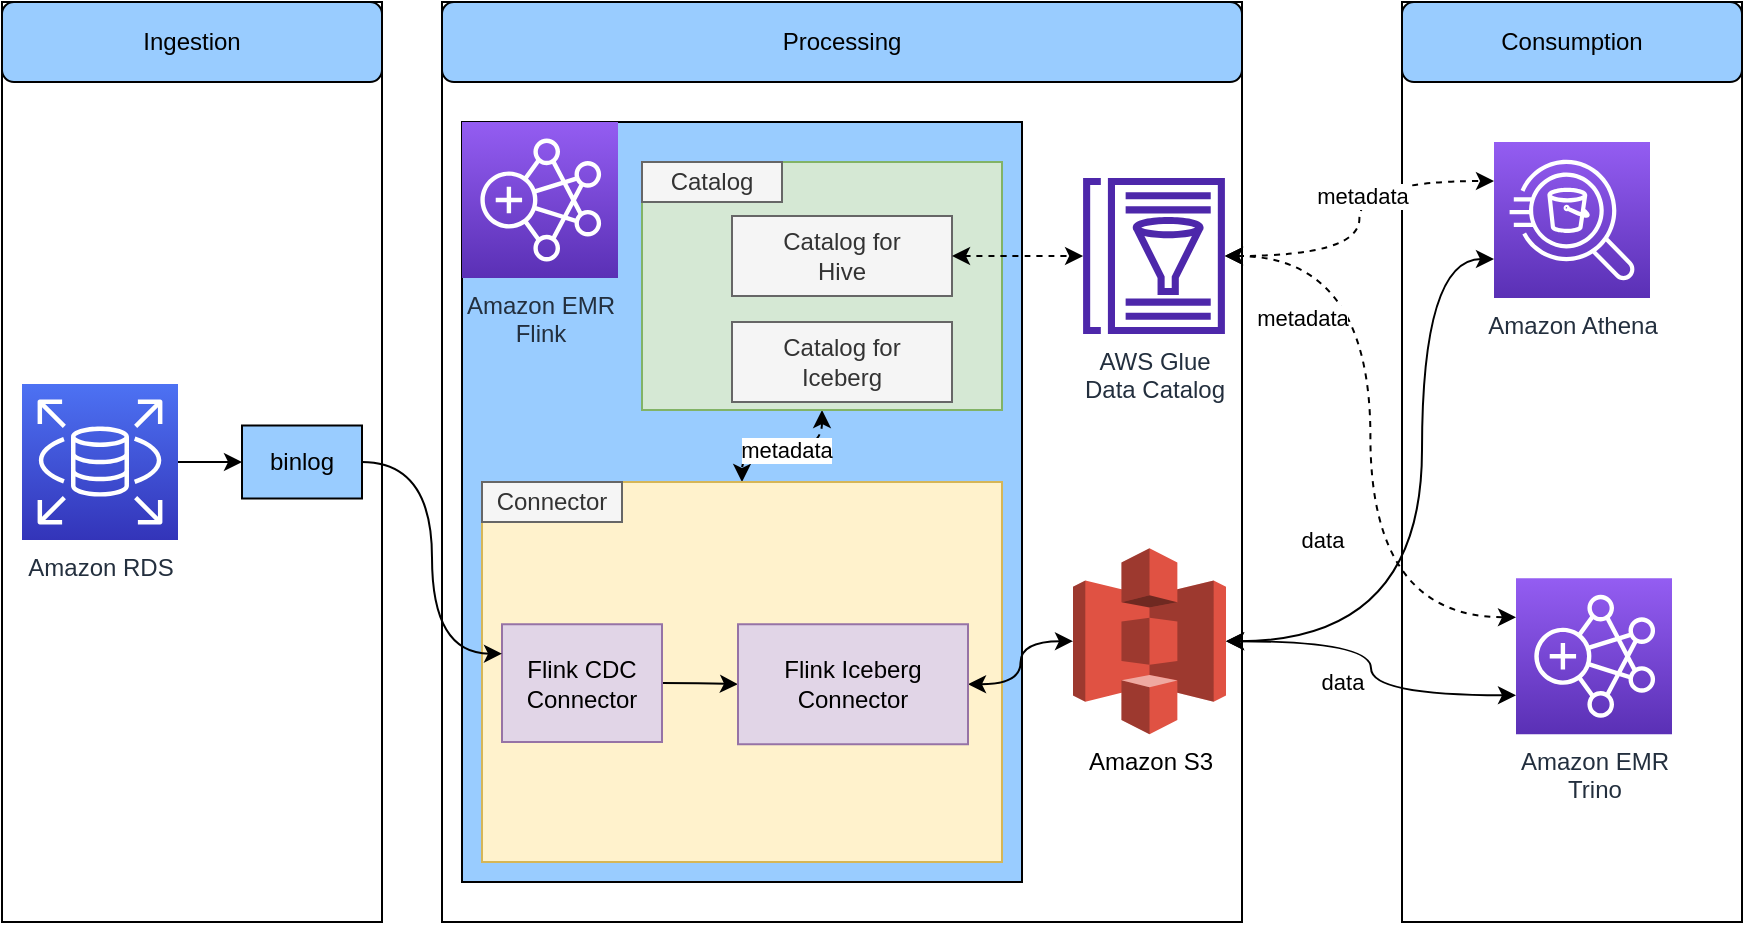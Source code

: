 <mxfile version="20.7.4" type="github">
  <diagram id="Cd5y1kNHd57_tZJnAyKG" name="Page-1">
    <mxGraphModel dx="1050" dy="509" grid="1" gridSize="10" guides="1" tooltips="1" connect="1" arrows="1" fold="1" page="1" pageScale="1" pageWidth="827" pageHeight="1169" math="0" shadow="0">
      <root>
        <mxCell id="0" />
        <mxCell id="1" parent="0" />
        <mxCell id="iWle3xQhp5_1chdFoBKP-1" value="" style="rounded=0;whiteSpace=wrap;html=1;" parent="1" vertex="1">
          <mxGeometry x="290" y="140" width="400" height="460" as="geometry" />
        </mxCell>
        <mxCell id="iWle3xQhp5_1chdFoBKP-2" value="" style="rounded=0;whiteSpace=wrap;html=1;" parent="1" vertex="1">
          <mxGeometry x="770" y="140" width="170" height="460" as="geometry" />
        </mxCell>
        <mxCell id="iWle3xQhp5_1chdFoBKP-3" value="" style="rounded=0;whiteSpace=wrap;html=1;" parent="1" vertex="1">
          <mxGeometry x="70" y="140" width="190" height="460" as="geometry" />
        </mxCell>
        <mxCell id="iWle3xQhp5_1chdFoBKP-4" style="edgeStyle=orthogonalEdgeStyle;curved=1;orthogonalLoop=1;jettySize=auto;html=1;exitX=1;exitY=0.5;exitDx=0;exitDy=0;exitPerimeter=0;entryX=0;entryY=0.5;entryDx=0;entryDy=0;" parent="1" source="iWle3xQhp5_1chdFoBKP-5" target="iWle3xQhp5_1chdFoBKP-22" edge="1">
          <mxGeometry relative="1" as="geometry" />
        </mxCell>
        <mxCell id="iWle3xQhp5_1chdFoBKP-5" value="Amazon RDS" style="sketch=0;points=[[0,0,0],[0.25,0,0],[0.5,0,0],[0.75,0,0],[1,0,0],[0,1,0],[0.25,1,0],[0.5,1,0],[0.75,1,0],[1,1,0],[0,0.25,0],[0,0.5,0],[0,0.75,0],[1,0.25,0],[1,0.5,0],[1,0.75,0]];outlineConnect=0;fontColor=#232F3E;gradientColor=#4D72F3;gradientDirection=north;fillColor=#3334B9;strokeColor=#ffffff;dashed=0;verticalLabelPosition=bottom;verticalAlign=top;align=center;html=1;fontSize=12;fontStyle=0;aspect=fixed;shape=mxgraph.aws4.resourceIcon;resIcon=mxgraph.aws4.rds;" parent="1" vertex="1">
          <mxGeometry x="80" y="331" width="78" height="78" as="geometry" />
        </mxCell>
        <mxCell id="iWle3xQhp5_1chdFoBKP-6" value="Amazon Athena" style="sketch=0;points=[[0,0,0],[0.25,0,0],[0.5,0,0],[0.75,0,0],[1,0,0],[0,1,0],[0.25,1,0],[0.5,1,0],[0.75,1,0],[1,1,0],[0,0.25,0],[0,0.5,0],[0,0.75,0],[1,0.25,0],[1,0.5,0],[1,0.75,0]];outlineConnect=0;fontColor=#232F3E;gradientColor=#945DF2;gradientDirection=north;fillColor=#5A30B5;strokeColor=#ffffff;dashed=0;verticalLabelPosition=bottom;verticalAlign=top;align=center;html=1;fontSize=12;fontStyle=0;aspect=fixed;shape=mxgraph.aws4.resourceIcon;resIcon=mxgraph.aws4.athena;" parent="1" vertex="1">
          <mxGeometry x="816" y="210" width="78" height="78" as="geometry" />
        </mxCell>
        <mxCell id="iWle3xQhp5_1chdFoBKP-7" value="Amazon EMR&lt;br&gt;Trino" style="sketch=0;points=[[0,0,0],[0.25,0,0],[0.5,0,0],[0.75,0,0],[1,0,0],[0,1,0],[0.25,1,0],[0.5,1,0],[0.75,1,0],[1,1,0],[0,0.25,0],[0,0.5,0],[0,0.75,0],[1,0.25,0],[1,0.5,0],[1,0.75,0]];outlineConnect=0;fontColor=#232F3E;gradientColor=#945DF2;gradientDirection=north;fillColor=#5A30B5;strokeColor=#ffffff;dashed=0;verticalLabelPosition=bottom;verticalAlign=top;align=center;html=1;fontSize=12;fontStyle=0;aspect=fixed;shape=mxgraph.aws4.resourceIcon;resIcon=mxgraph.aws4.emr;" parent="1" vertex="1">
          <mxGeometry x="827" y="428.13" width="78" height="78" as="geometry" />
        </mxCell>
        <mxCell id="iWle3xQhp5_1chdFoBKP-8" value="Ingestion" style="rounded=1;whiteSpace=wrap;html=1;fillColor=#99CCFF;" parent="1" vertex="1">
          <mxGeometry x="70" y="140" width="190" height="40" as="geometry" />
        </mxCell>
        <mxCell id="iWle3xQhp5_1chdFoBKP-9" value="Processing" style="rounded=1;whiteSpace=wrap;html=1;fillColor=#99CCFF;" parent="1" vertex="1">
          <mxGeometry x="290" y="140" width="400" height="40" as="geometry" />
        </mxCell>
        <mxCell id="iWle3xQhp5_1chdFoBKP-10" style="edgeStyle=orthogonalEdgeStyle;curved=1;orthogonalLoop=1;jettySize=auto;html=1;entryX=0;entryY=0.25;entryDx=0;entryDy=0;entryPerimeter=0;dashed=1;startArrow=classic;startFill=1;" parent="1" source="iWle3xQhp5_1chdFoBKP-14" target="iWle3xQhp5_1chdFoBKP-6" edge="1">
          <mxGeometry relative="1" as="geometry" />
        </mxCell>
        <mxCell id="iWle3xQhp5_1chdFoBKP-11" value="metadata" style="edgeLabel;html=1;align=center;verticalAlign=middle;resizable=0;points=[];" parent="iWle3xQhp5_1chdFoBKP-10" vertex="1" connectable="0">
          <mxGeometry x="0.233" y="-6" relative="1" as="geometry">
            <mxPoint y="1" as="offset" />
          </mxGeometry>
        </mxCell>
        <mxCell id="iWle3xQhp5_1chdFoBKP-12" style="edgeStyle=orthogonalEdgeStyle;curved=1;orthogonalLoop=1;jettySize=auto;html=1;entryX=0;entryY=0.25;entryDx=0;entryDy=0;entryPerimeter=0;dashed=1;startArrow=classic;startFill=1;" parent="1" source="iWle3xQhp5_1chdFoBKP-14" target="iWle3xQhp5_1chdFoBKP-7" edge="1">
          <mxGeometry relative="1" as="geometry" />
        </mxCell>
        <mxCell id="iWle3xQhp5_1chdFoBKP-13" value="metadata" style="edgeLabel;html=1;align=center;verticalAlign=middle;resizable=0;points=[];" parent="iWle3xQhp5_1chdFoBKP-12" vertex="1" connectable="0">
          <mxGeometry x="-0.113" y="1" relative="1" as="geometry">
            <mxPoint x="-35" y="-41" as="offset" />
          </mxGeometry>
        </mxCell>
        <mxCell id="iWle3xQhp5_1chdFoBKP-14" value="AWS Glue &lt;br&gt;Data Catalog" style="sketch=0;outlineConnect=0;fontColor=#232F3E;gradientColor=none;fillColor=#4D27AA;strokeColor=none;dashed=0;verticalLabelPosition=bottom;verticalAlign=top;align=center;html=1;fontSize=12;fontStyle=0;aspect=fixed;pointerEvents=1;shape=mxgraph.aws4.glue_data_catalog;" parent="1" vertex="1">
          <mxGeometry x="610" y="228" width="72" height="78" as="geometry" />
        </mxCell>
        <mxCell id="iWle3xQhp5_1chdFoBKP-15" value="" style="rounded=0;whiteSpace=wrap;html=1;fillColor=#99CCFF;" parent="1" vertex="1">
          <mxGeometry x="300" y="200" width="280" height="380" as="geometry" />
        </mxCell>
        <mxCell id="iWle3xQhp5_1chdFoBKP-16" style="edgeStyle=orthogonalEdgeStyle;curved=1;orthogonalLoop=1;jettySize=auto;html=1;entryX=0;entryY=0.75;entryDx=0;entryDy=0;entryPerimeter=0;startArrow=classic;startFill=1;" parent="1" source="iWle3xQhp5_1chdFoBKP-20" target="iWle3xQhp5_1chdFoBKP-6" edge="1">
          <mxGeometry relative="1" as="geometry">
            <Array as="points">
              <mxPoint x="780" y="460" />
              <mxPoint x="780" y="269" />
            </Array>
          </mxGeometry>
        </mxCell>
        <mxCell id="iWle3xQhp5_1chdFoBKP-17" value="data" style="edgeLabel;html=1;align=center;verticalAlign=middle;resizable=0;points=[];" parent="iWle3xQhp5_1chdFoBKP-16" vertex="1" connectable="0">
          <mxGeometry x="-0.754" y="12" relative="1" as="geometry">
            <mxPoint x="8" y="-39" as="offset" />
          </mxGeometry>
        </mxCell>
        <mxCell id="iWle3xQhp5_1chdFoBKP-18" style="edgeStyle=orthogonalEdgeStyle;curved=1;orthogonalLoop=1;jettySize=auto;html=1;entryX=0;entryY=0.75;entryDx=0;entryDy=0;entryPerimeter=0;startArrow=classic;startFill=1;" parent="1" source="iWle3xQhp5_1chdFoBKP-20" target="iWle3xQhp5_1chdFoBKP-7" edge="1">
          <mxGeometry relative="1" as="geometry" />
        </mxCell>
        <mxCell id="iWle3xQhp5_1chdFoBKP-19" value="data" style="edgeLabel;html=1;align=center;verticalAlign=middle;resizable=0;points=[];" parent="iWle3xQhp5_1chdFoBKP-18" vertex="1" connectable="0">
          <mxGeometry x="-0.558" y="-2" relative="1" as="geometry">
            <mxPoint x="20" y="18" as="offset" />
          </mxGeometry>
        </mxCell>
        <mxCell id="iWle3xQhp5_1chdFoBKP-20" value="Amazon S3" style="outlineConnect=0;dashed=0;verticalLabelPosition=bottom;verticalAlign=top;align=center;html=1;shape=mxgraph.aws3.s3;fillColor=#E05243;gradientColor=none;" parent="1" vertex="1">
          <mxGeometry x="605.5" y="413.13" width="76.5" height="93" as="geometry" />
        </mxCell>
        <mxCell id="iWle3xQhp5_1chdFoBKP-21" value="Consumption" style="rounded=1;whiteSpace=wrap;html=1;fillColor=#99CCFF;" parent="1" vertex="1">
          <mxGeometry x="770" y="140" width="170" height="40" as="geometry" />
        </mxCell>
        <mxCell id="iWle3xQhp5_1chdFoBKP-22" value="binlog" style="rounded=0;whiteSpace=wrap;html=1;fillColor=#99CCFF;" parent="1" vertex="1">
          <mxGeometry x="190" y="351.75" width="60" height="36.5" as="geometry" />
        </mxCell>
        <mxCell id="iWle3xQhp5_1chdFoBKP-23" style="edgeStyle=orthogonalEdgeStyle;curved=1;orthogonalLoop=1;jettySize=auto;html=1;entryX=0;entryY=0.5;entryDx=0;entryDy=0;" parent="1" source="iWle3xQhp5_1chdFoBKP-35" edge="1">
          <mxGeometry relative="1" as="geometry">
            <mxPoint x="440" y="530" as="targetPoint" />
          </mxGeometry>
        </mxCell>
        <mxCell id="iWle3xQhp5_1chdFoBKP-24" value="Amazon EMR &lt;br&gt;Flink" style="sketch=0;points=[[0,0,0],[0.25,0,0],[0.5,0,0],[0.75,0,0],[1,0,0],[0,1,0],[0.25,1,0],[0.5,1,0],[0.75,1,0],[1,1,0],[0,0.25,0],[0,0.5,0],[0,0.75,0],[1,0.25,0],[1,0.5,0],[1,0.75,0]];outlineConnect=0;fontColor=#232F3E;gradientColor=#945DF2;gradientDirection=north;fillColor=#5A30B5;strokeColor=#ffffff;dashed=0;verticalLabelPosition=bottom;verticalAlign=top;align=center;html=1;fontSize=12;fontStyle=0;aspect=fixed;shape=mxgraph.aws4.resourceIcon;resIcon=mxgraph.aws4.emr;" parent="1" vertex="1">
          <mxGeometry x="300" y="200" width="78" height="78" as="geometry" />
        </mxCell>
        <mxCell id="iWle3xQhp5_1chdFoBKP-25" style="edgeStyle=orthogonalEdgeStyle;curved=1;orthogonalLoop=1;jettySize=auto;html=1;entryX=0.5;entryY=0;entryDx=0;entryDy=0;dashed=1;strokeWidth=1;fontColor=default;startArrow=classic;startFill=1;endArrow=classic;endFill=1;" parent="1" source="iWle3xQhp5_1chdFoBKP-27" target="iWle3xQhp5_1chdFoBKP-29" edge="1">
          <mxGeometry relative="1" as="geometry" />
        </mxCell>
        <mxCell id="iWle3xQhp5_1chdFoBKP-26" value="metadata" style="edgeLabel;html=1;align=center;verticalAlign=middle;resizable=0;points=[];fontColor=default;" parent="iWle3xQhp5_1chdFoBKP-25" vertex="1" connectable="0">
          <mxGeometry relative="1" as="geometry">
            <mxPoint as="offset" />
          </mxGeometry>
        </mxCell>
        <mxCell id="iWle3xQhp5_1chdFoBKP-27" value="" style="rounded=0;whiteSpace=wrap;html=1;fillColor=#d5e8d4;strokeColor=#82b366;" parent="1" vertex="1">
          <mxGeometry x="390" y="220" width="180" height="124" as="geometry" />
        </mxCell>
        <mxCell id="iWle3xQhp5_1chdFoBKP-28" value="Catalog for&lt;br&gt;Hive" style="rounded=0;whiteSpace=wrap;html=1;fillColor=#f5f5f5;strokeColor=#666666;fontColor=#333333;" parent="1" vertex="1">
          <mxGeometry x="435" y="247" width="110" height="40" as="geometry" />
        </mxCell>
        <mxCell id="iWle3xQhp5_1chdFoBKP-29" value="" style="rounded=0;whiteSpace=wrap;html=1;fillColor=#fff2cc;strokeColor=#d6b656;" parent="1" vertex="1">
          <mxGeometry x="310" y="380" width="260" height="190" as="geometry" />
        </mxCell>
        <mxCell id="iWle3xQhp5_1chdFoBKP-33" style="edgeStyle=orthogonalEdgeStyle;curved=1;orthogonalLoop=1;jettySize=auto;html=1;entryX=0;entryY=0.5;entryDx=0;entryDy=0;strokeWidth=1;fontColor=default;startArrow=none;startFill=0;endArrow=classic;endFill=1;" parent="1" source="iWle3xQhp5_1chdFoBKP-35" target="iWle3xQhp5_1chdFoBKP-37" edge="1">
          <mxGeometry relative="1" as="geometry" />
        </mxCell>
        <mxCell id="iWle3xQhp5_1chdFoBKP-35" value="Flink CDC&lt;br&gt;Connector" style="rounded=0;whiteSpace=wrap;html=1;fillColor=#e1d5e7;strokeColor=#9673a6;" parent="1" vertex="1">
          <mxGeometry x="320" y="451.13" width="80" height="58.87" as="geometry" />
        </mxCell>
        <mxCell id="iWle3xQhp5_1chdFoBKP-36" style="edgeStyle=orthogonalEdgeStyle;curved=1;orthogonalLoop=1;jettySize=auto;html=1;exitX=1;exitY=0.5;exitDx=0;exitDy=0;strokeWidth=1;fontColor=default;startArrow=classic;startFill=1;endArrow=classic;endFill=1;" parent="1" source="iWle3xQhp5_1chdFoBKP-37" target="iWle3xQhp5_1chdFoBKP-20" edge="1">
          <mxGeometry relative="1" as="geometry" />
        </mxCell>
        <mxCell id="iWle3xQhp5_1chdFoBKP-37" value="Flink Iceberg Connector" style="rounded=0;whiteSpace=wrap;html=1;fillColor=#e1d5e7;strokeColor=#9673a6;" parent="1" vertex="1">
          <mxGeometry x="438" y="451.13" width="115" height="60" as="geometry" />
        </mxCell>
        <mxCell id="iWle3xQhp5_1chdFoBKP-38" style="edgeStyle=orthogonalEdgeStyle;orthogonalLoop=1;jettySize=auto;html=1;entryX=0;entryY=0.25;entryDx=0;entryDy=0;strokeWidth=1;fontColor=default;startArrow=none;startFill=0;endArrow=classic;endFill=1;curved=1;" parent="1" source="iWle3xQhp5_1chdFoBKP-22" target="iWle3xQhp5_1chdFoBKP-35" edge="1">
          <mxGeometry relative="1" as="geometry" />
        </mxCell>
        <mxCell id="iWle3xQhp5_1chdFoBKP-40" style="edgeStyle=orthogonalEdgeStyle;curved=1;orthogonalLoop=1;jettySize=auto;html=1;exitX=1;exitY=0.5;exitDx=0;exitDy=0;strokeWidth=1;fontColor=default;startArrow=classic;startFill=1;endArrow=classic;endFill=1;dashed=1;" parent="1" source="iWle3xQhp5_1chdFoBKP-28" target="iWle3xQhp5_1chdFoBKP-14" edge="1">
          <mxGeometry relative="1" as="geometry" />
        </mxCell>
        <mxCell id="FCLZu8Ytae7d9h3RZlWM-1" value="Catalog" style="rounded=0;whiteSpace=wrap;html=1;fillColor=#f5f5f5;strokeColor=#666666;fontColor=#333333;" vertex="1" parent="1">
          <mxGeometry x="390" y="220" width="70" height="20" as="geometry" />
        </mxCell>
        <mxCell id="FCLZu8Ytae7d9h3RZlWM-2" value="Connector" style="rounded=0;whiteSpace=wrap;html=1;fillColor=#f5f5f5;strokeColor=#666666;fontColor=#333333;" vertex="1" parent="1">
          <mxGeometry x="310" y="380" width="70" height="20" as="geometry" />
        </mxCell>
        <mxCell id="FCLZu8Ytae7d9h3RZlWM-3" value="Catalog for&lt;br&gt;Iceberg" style="rounded=0;whiteSpace=wrap;html=1;fillColor=#f5f5f5;strokeColor=#666666;fontColor=#333333;" vertex="1" parent="1">
          <mxGeometry x="435" y="300" width="110" height="40" as="geometry" />
        </mxCell>
      </root>
    </mxGraphModel>
  </diagram>
</mxfile>
